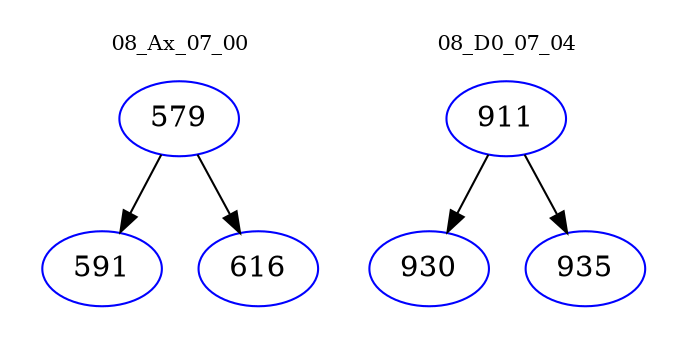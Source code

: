 digraph{
subgraph cluster_0 {
color = white
label = "08_Ax_07_00";
fontsize=10;
T0_579 [label="579", color="blue"]
T0_579 -> T0_591 [color="black"]
T0_591 [label="591", color="blue"]
T0_579 -> T0_616 [color="black"]
T0_616 [label="616", color="blue"]
}
subgraph cluster_1 {
color = white
label = "08_D0_07_04";
fontsize=10;
T1_911 [label="911", color="blue"]
T1_911 -> T1_930 [color="black"]
T1_930 [label="930", color="blue"]
T1_911 -> T1_935 [color="black"]
T1_935 [label="935", color="blue"]
}
}
